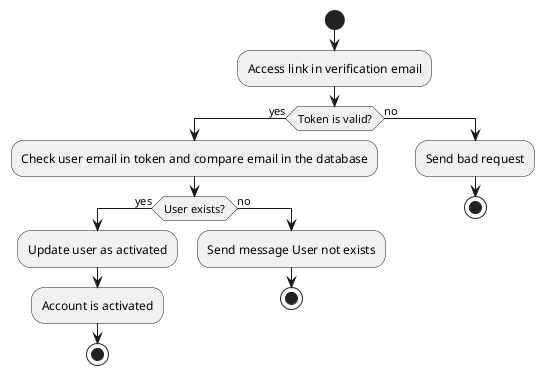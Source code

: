 @startuml
start
:Access link in verification email;
if (Token is valid?) then (yes)
  :Check user email in token and compare email in the database;
  if (User exists?) then (yes)
    :Update user as activated;
    :Account is activated;
    stop
  else (no)
    :Send message User not exists;
    stop
  endif
else (no)
  :Send bad request;
  stop
endif
@enduml

